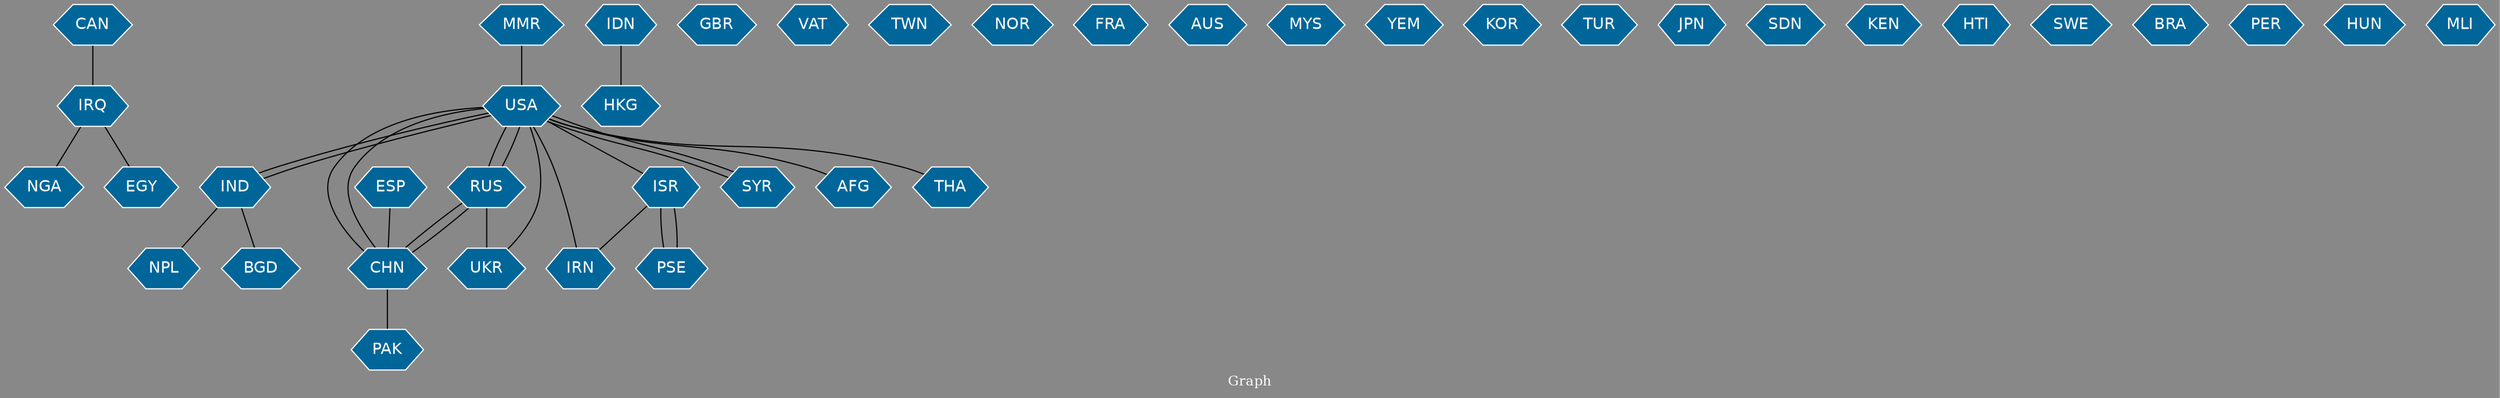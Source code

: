 // Countries together in item graph
graph {
	graph [bgcolor="#888888" fontcolor=white fontsize=12 label="Graph" outputorder=edgesfirst overlap=prism]
	node [color=white fillcolor="#006699" fontcolor=white fontname=Helvetica shape=hexagon style=filled]
	edge [arrowhead=open color=black fontcolor=white fontname=Courier fontsize=12]
		NGA [label=NGA]
		USA [label=USA]
		IRQ [label=IRQ]
		IND [label=IND]
		NPL [label=NPL]
		RUS [label=RUS]
		PAK [label=PAK]
		CHN [label=CHN]
		IRN [label=IRN]
		SYR [label=SYR]
		UKR [label=UKR]
		HKG [label=HKG]
		IDN [label=IDN]
		GBR [label=GBR]
		VAT [label=VAT]
		TWN [label=TWN]
		AFG [label=AFG]
		BGD [label=BGD]
		NOR [label=NOR]
		FRA [label=FRA]
		THA [label=THA]
		ISR [label=ISR]
		AUS [label=AUS]
		MYS [label=MYS]
		EGY [label=EGY]
		YEM [label=YEM]
		KOR [label=KOR]
		TUR [label=TUR]
		CAN [label=CAN]
		JPN [label=JPN]
		MMR [label=MMR]
		PSE [label=PSE]
		SDN [label=SDN]
		KEN [label=KEN]
		ESP [label=ESP]
		HTI [label=HTI]
		SWE [label=SWE]
		BRA [label=BRA]
		PER [label=PER]
		HUN [label=HUN]
		MLI [label=MLI]
			USA -- ISR [weight=1]
			SYR -- USA [weight=1]
			ISR -- PSE [weight=1]
			USA -- AFG [weight=1]
			IDN -- HKG [weight=1]
			USA -- THA [weight=2]
			IRQ -- EGY [weight=1]
			IND -- USA [weight=1]
			USA -- IND [weight=3]
			IRQ -- NGA [weight=1]
			USA -- SYR [weight=2]
			ESP -- CHN [weight=1]
			RUS -- USA [weight=1]
			CHN -- RUS [weight=1]
			ISR -- IRN [weight=1]
			CAN -- IRQ [weight=1]
			USA -- RUS [weight=1]
			PSE -- ISR [weight=3]
			CHN -- USA [weight=1]
			USA -- CHN [weight=2]
			RUS -- UKR [weight=2]
			MMR -- USA [weight=1]
			IND -- BGD [weight=1]
			CHN -- PAK [weight=1]
			RUS -- CHN [weight=2]
			USA -- UKR [weight=1]
			USA -- IRN [weight=1]
			IND -- NPL [weight=1]
}